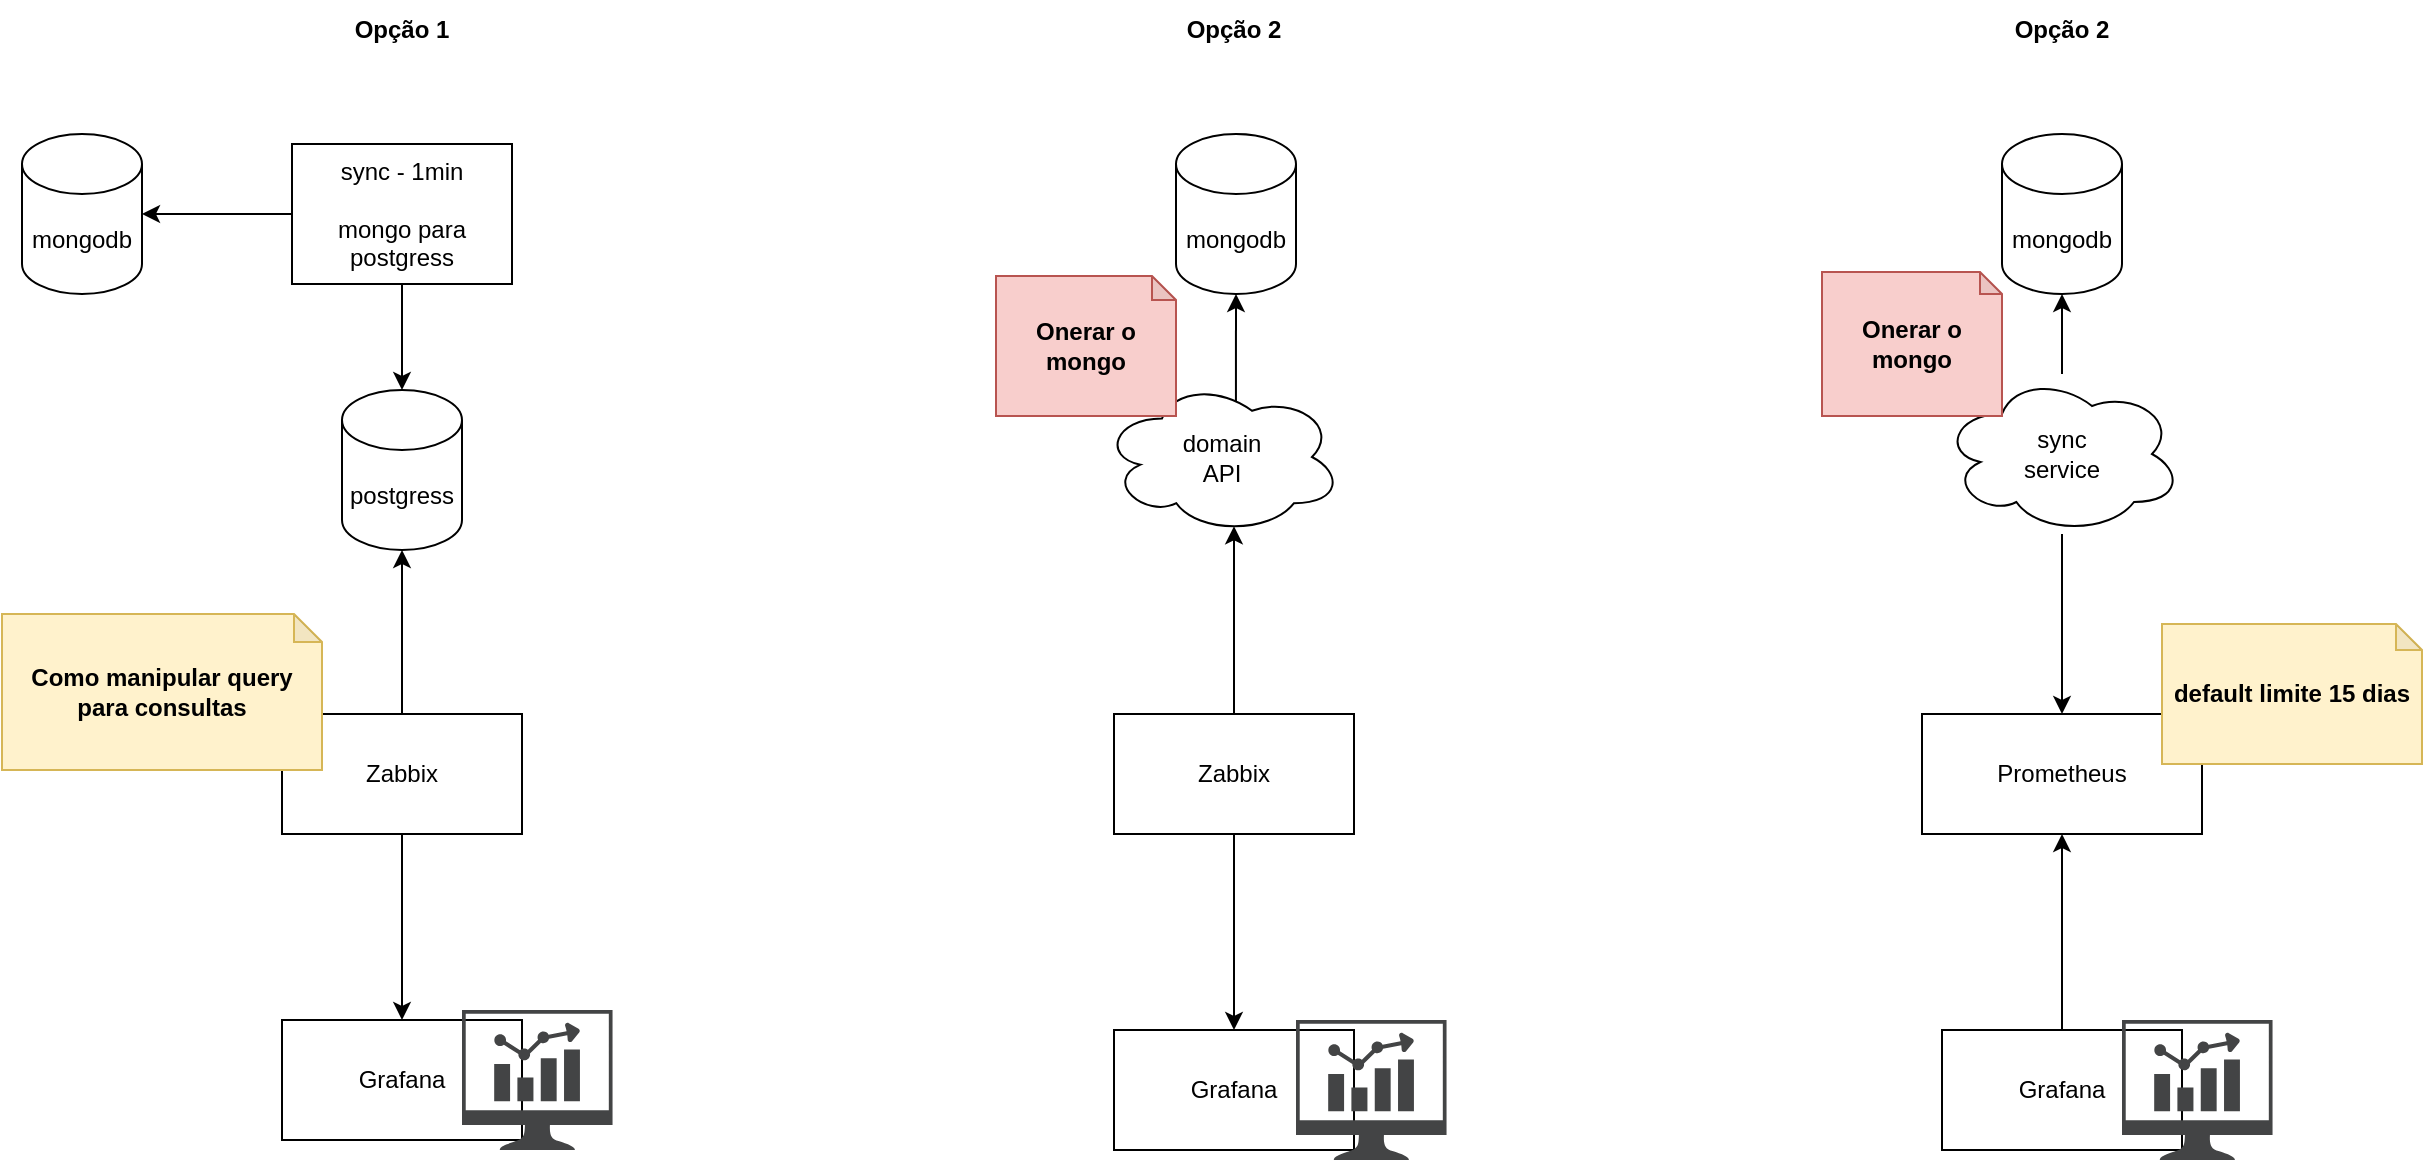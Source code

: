 <mxfile version="21.2.3" type="github">
  <diagram name="Page-1" id="JFZXwUpc7m3WlK-vvMf1">
    <mxGraphModel dx="1434" dy="806" grid="1" gridSize="10" guides="1" tooltips="1" connect="1" arrows="1" fold="1" page="1" pageScale="1" pageWidth="3300" pageHeight="2339" math="0" shadow="0">
      <root>
        <mxCell id="0" />
        <mxCell id="1" parent="0" />
        <mxCell id="-L8Xeif0qXsBXoIUvL3A-1" value="Grafana" style="rounded=0;whiteSpace=wrap;html=1;" vertex="1" parent="1">
          <mxGeometry x="410" y="770" width="120" height="60" as="geometry" />
        </mxCell>
        <mxCell id="-L8Xeif0qXsBXoIUvL3A-2" value="mongodb" style="shape=cylinder3;whiteSpace=wrap;html=1;boundedLbl=1;backgroundOutline=1;size=15;" vertex="1" parent="1">
          <mxGeometry x="280" y="327" width="60" height="80" as="geometry" />
        </mxCell>
        <mxCell id="-L8Xeif0qXsBXoIUvL3A-5" style="edgeStyle=orthogonalEdgeStyle;rounded=0;orthogonalLoop=1;jettySize=auto;html=1;entryX=0.5;entryY=1;entryDx=0;entryDy=0;entryPerimeter=0;" edge="1" parent="1" source="-L8Xeif0qXsBXoIUvL3A-3" target="-L8Xeif0qXsBXoIUvL3A-4">
          <mxGeometry relative="1" as="geometry">
            <mxPoint x="470" y="522" as="targetPoint" />
          </mxGeometry>
        </mxCell>
        <mxCell id="-L8Xeif0qXsBXoIUvL3A-6" style="edgeStyle=orthogonalEdgeStyle;rounded=0;orthogonalLoop=1;jettySize=auto;html=1;entryX=0.5;entryY=0;entryDx=0;entryDy=0;exitX=0.5;exitY=1;exitDx=0;exitDy=0;" edge="1" parent="1" source="-L8Xeif0qXsBXoIUvL3A-3" target="-L8Xeif0qXsBXoIUvL3A-1">
          <mxGeometry relative="1" as="geometry" />
        </mxCell>
        <mxCell id="-L8Xeif0qXsBXoIUvL3A-3" value="Zabbix" style="rounded=0;whiteSpace=wrap;html=1;" vertex="1" parent="1">
          <mxGeometry x="410" y="617" width="120" height="60" as="geometry" />
        </mxCell>
        <mxCell id="-L8Xeif0qXsBXoIUvL3A-4" value="postgress" style="shape=cylinder3;whiteSpace=wrap;html=1;boundedLbl=1;backgroundOutline=1;size=15;" vertex="1" parent="1">
          <mxGeometry x="440" y="455" width="60" height="80" as="geometry" />
        </mxCell>
        <mxCell id="-L8Xeif0qXsBXoIUvL3A-16" style="edgeStyle=orthogonalEdgeStyle;rounded=0;orthogonalLoop=1;jettySize=auto;html=1;entryX=1;entryY=0.5;entryDx=0;entryDy=0;entryPerimeter=0;exitX=0;exitY=0.5;exitDx=0;exitDy=0;" edge="1" parent="1" source="-L8Xeif0qXsBXoIUvL3A-15" target="-L8Xeif0qXsBXoIUvL3A-2">
          <mxGeometry relative="1" as="geometry" />
        </mxCell>
        <mxCell id="-L8Xeif0qXsBXoIUvL3A-17" style="edgeStyle=orthogonalEdgeStyle;rounded=0;orthogonalLoop=1;jettySize=auto;html=1;entryX=0.5;entryY=0;entryDx=0;entryDy=0;entryPerimeter=0;exitX=0.5;exitY=1;exitDx=0;exitDy=0;" edge="1" parent="1" source="-L8Xeif0qXsBXoIUvL3A-15" target="-L8Xeif0qXsBXoIUvL3A-4">
          <mxGeometry relative="1" as="geometry" />
        </mxCell>
        <mxCell id="-L8Xeif0qXsBXoIUvL3A-15" value="sync - 1min&lt;br&gt;&lt;br&gt;mongo para postgress" style="rounded=0;whiteSpace=wrap;html=1;" vertex="1" parent="1">
          <mxGeometry x="415" y="332" width="110" height="70" as="geometry" />
        </mxCell>
        <mxCell id="-L8Xeif0qXsBXoIUvL3A-20" style="edgeStyle=orthogonalEdgeStyle;rounded=0;orthogonalLoop=1;jettySize=auto;html=1;entryX=0.5;entryY=1;entryDx=0;entryDy=0;" edge="1" parent="1" source="-L8Xeif0qXsBXoIUvL3A-18" target="-L8Xeif0qXsBXoIUvL3A-19">
          <mxGeometry relative="1" as="geometry" />
        </mxCell>
        <mxCell id="-L8Xeif0qXsBXoIUvL3A-18" value="Grafana" style="rounded=0;whiteSpace=wrap;html=1;" vertex="1" parent="1">
          <mxGeometry x="1240" y="775" width="120" height="60" as="geometry" />
        </mxCell>
        <mxCell id="-L8Xeif0qXsBXoIUvL3A-19" value="Prometheus" style="rounded=0;whiteSpace=wrap;html=1;" vertex="1" parent="1">
          <mxGeometry x="1230" y="617" width="140" height="60" as="geometry" />
        </mxCell>
        <mxCell id="-L8Xeif0qXsBXoIUvL3A-23" style="edgeStyle=orthogonalEdgeStyle;rounded=0;orthogonalLoop=1;jettySize=auto;html=1;entryX=0.5;entryY=1;entryDx=0;entryDy=0;entryPerimeter=0;" edge="1" parent="1" source="-L8Xeif0qXsBXoIUvL3A-21" target="-L8Xeif0qXsBXoIUvL3A-22">
          <mxGeometry relative="1" as="geometry" />
        </mxCell>
        <mxCell id="-L8Xeif0qXsBXoIUvL3A-26" style="edgeStyle=orthogonalEdgeStyle;rounded=0;orthogonalLoop=1;jettySize=auto;html=1;entryX=0.5;entryY=0;entryDx=0;entryDy=0;" edge="1" parent="1" source="-L8Xeif0qXsBXoIUvL3A-21" target="-L8Xeif0qXsBXoIUvL3A-19">
          <mxGeometry relative="1" as="geometry" />
        </mxCell>
        <mxCell id="-L8Xeif0qXsBXoIUvL3A-21" value="sync&lt;br&gt;service" style="ellipse;shape=cloud;whiteSpace=wrap;html=1;" vertex="1" parent="1">
          <mxGeometry x="1240" y="447" width="120" height="80" as="geometry" />
        </mxCell>
        <mxCell id="-L8Xeif0qXsBXoIUvL3A-22" value="mongodb" style="shape=cylinder3;whiteSpace=wrap;html=1;boundedLbl=1;backgroundOutline=1;size=15;" vertex="1" parent="1">
          <mxGeometry x="1270" y="327" width="60" height="80" as="geometry" />
        </mxCell>
        <mxCell id="-L8Xeif0qXsBXoIUvL3A-27" value="&lt;b style=&quot;border-color: var(--border-color);&quot;&gt;default limite 15 dias&lt;/b&gt;" style="shape=note;whiteSpace=wrap;html=1;backgroundOutline=1;darkOpacity=0.05;size=13;fillColor=#fff2cc;strokeColor=#d6b656;" vertex="1" parent="1">
          <mxGeometry x="1350" y="572" width="130" height="70" as="geometry" />
        </mxCell>
        <mxCell id="-L8Xeif0qXsBXoIUvL3A-29" value="&lt;b style=&quot;border-color: var(--border-color);&quot;&gt;Como manipular query para consultas&lt;/b&gt;" style="shape=note;whiteSpace=wrap;html=1;backgroundOutline=1;darkOpacity=0.05;size=14;fillColor=#fff2cc;strokeColor=#d6b656;" vertex="1" parent="1">
          <mxGeometry x="270" y="567" width="160" height="78" as="geometry" />
        </mxCell>
        <mxCell id="-L8Xeif0qXsBXoIUvL3A-30" value="Grafana" style="rounded=0;whiteSpace=wrap;html=1;" vertex="1" parent="1">
          <mxGeometry x="826" y="775" width="120" height="60" as="geometry" />
        </mxCell>
        <mxCell id="-L8Xeif0qXsBXoIUvL3A-31" value="mongodb" style="shape=cylinder3;whiteSpace=wrap;html=1;boundedLbl=1;backgroundOutline=1;size=15;" vertex="1" parent="1">
          <mxGeometry x="857" y="327" width="60" height="80" as="geometry" />
        </mxCell>
        <mxCell id="-L8Xeif0qXsBXoIUvL3A-33" style="edgeStyle=orthogonalEdgeStyle;rounded=0;orthogonalLoop=1;jettySize=auto;html=1;entryX=0.5;entryY=0;entryDx=0;entryDy=0;exitX=0.5;exitY=1;exitDx=0;exitDy=0;" edge="1" source="-L8Xeif0qXsBXoIUvL3A-35" target="-L8Xeif0qXsBXoIUvL3A-30" parent="1">
          <mxGeometry relative="1" as="geometry" />
        </mxCell>
        <mxCell id="-L8Xeif0qXsBXoIUvL3A-43" style="edgeStyle=orthogonalEdgeStyle;rounded=0;orthogonalLoop=1;jettySize=auto;html=1;entryX=0.55;entryY=0.95;entryDx=0;entryDy=0;entryPerimeter=0;" edge="1" parent="1" source="-L8Xeif0qXsBXoIUvL3A-35" target="-L8Xeif0qXsBXoIUvL3A-38">
          <mxGeometry relative="1" as="geometry" />
        </mxCell>
        <mxCell id="-L8Xeif0qXsBXoIUvL3A-35" value="Zabbix" style="rounded=0;whiteSpace=wrap;html=1;" vertex="1" parent="1">
          <mxGeometry x="826" y="617" width="120" height="60" as="geometry" />
        </mxCell>
        <mxCell id="-L8Xeif0qXsBXoIUvL3A-37" style="edgeStyle=orthogonalEdgeStyle;rounded=0;orthogonalLoop=1;jettySize=auto;html=1;entryX=0.5;entryY=1;entryDx=0;entryDy=0;entryPerimeter=0;exitX=0.558;exitY=0.138;exitDx=0;exitDy=0;exitPerimeter=0;" edge="1" source="-L8Xeif0qXsBXoIUvL3A-38" target="-L8Xeif0qXsBXoIUvL3A-31" parent="1">
          <mxGeometry relative="1" as="geometry" />
        </mxCell>
        <mxCell id="-L8Xeif0qXsBXoIUvL3A-38" value="domain&lt;br&gt;API" style="ellipse;shape=cloud;whiteSpace=wrap;html=1;" vertex="1" parent="1">
          <mxGeometry x="820" y="450" width="120" height="77" as="geometry" />
        </mxCell>
        <mxCell id="-L8Xeif0qXsBXoIUvL3A-45" value="&lt;b&gt;Onerar o mongo&lt;/b&gt;" style="shape=note;whiteSpace=wrap;html=1;backgroundOutline=1;darkOpacity=0.05;size=12;fillColor=#f8cecc;strokeColor=#b85450;" vertex="1" parent="1">
          <mxGeometry x="767" y="398" width="90" height="70" as="geometry" />
        </mxCell>
        <mxCell id="-L8Xeif0qXsBXoIUvL3A-46" value="&lt;b&gt;Onerar o mongo&lt;/b&gt;" style="shape=note;whiteSpace=wrap;html=1;backgroundOutline=1;darkOpacity=0.05;size=11;fillColor=#f8cecc;strokeColor=#b85450;" vertex="1" parent="1">
          <mxGeometry x="1180" y="396" width="90" height="72" as="geometry" />
        </mxCell>
        <mxCell id="-L8Xeif0qXsBXoIUvL3A-47" value="" style="sketch=0;pointerEvents=1;shadow=0;dashed=0;html=1;strokeColor=none;fillColor=#434445;aspect=fixed;labelPosition=center;verticalLabelPosition=bottom;verticalAlign=top;align=center;outlineConnect=0;shape=mxgraph.vvd.nsx_dashboard;" vertex="1" parent="1">
          <mxGeometry x="500" y="765" width="75.27" height="70" as="geometry" />
        </mxCell>
        <mxCell id="-L8Xeif0qXsBXoIUvL3A-48" value="" style="sketch=0;pointerEvents=1;shadow=0;dashed=0;html=1;strokeColor=none;fillColor=#434445;aspect=fixed;labelPosition=center;verticalLabelPosition=bottom;verticalAlign=top;align=center;outlineConnect=0;shape=mxgraph.vvd.nsx_dashboard;" vertex="1" parent="1">
          <mxGeometry x="917" y="770" width="75.27" height="70" as="geometry" />
        </mxCell>
        <mxCell id="-L8Xeif0qXsBXoIUvL3A-49" value="" style="sketch=0;pointerEvents=1;shadow=0;dashed=0;html=1;strokeColor=none;fillColor=#434445;aspect=fixed;labelPosition=center;verticalLabelPosition=bottom;verticalAlign=top;align=center;outlineConnect=0;shape=mxgraph.vvd.nsx_dashboard;" vertex="1" parent="1">
          <mxGeometry x="1330" y="770" width="75.27" height="70" as="geometry" />
        </mxCell>
        <mxCell id="-L8Xeif0qXsBXoIUvL3A-51" value="Opção 1" style="text;html=1;strokeColor=none;fillColor=none;align=center;verticalAlign=middle;whiteSpace=wrap;rounded=0;fontStyle=1" vertex="1" parent="1">
          <mxGeometry x="380" y="260" width="180" height="30" as="geometry" />
        </mxCell>
        <mxCell id="-L8Xeif0qXsBXoIUvL3A-52" value="Opção 2" style="text;html=1;strokeColor=none;fillColor=none;align=center;verticalAlign=middle;whiteSpace=wrap;rounded=0;fontStyle=1" vertex="1" parent="1">
          <mxGeometry x="796" y="260" width="180" height="30" as="geometry" />
        </mxCell>
        <mxCell id="-L8Xeif0qXsBXoIUvL3A-53" value="Opção 2" style="text;html=1;strokeColor=none;fillColor=none;align=center;verticalAlign=middle;whiteSpace=wrap;rounded=0;fontStyle=1" vertex="1" parent="1">
          <mxGeometry x="1210" y="260" width="180" height="30" as="geometry" />
        </mxCell>
      </root>
    </mxGraphModel>
  </diagram>
</mxfile>
